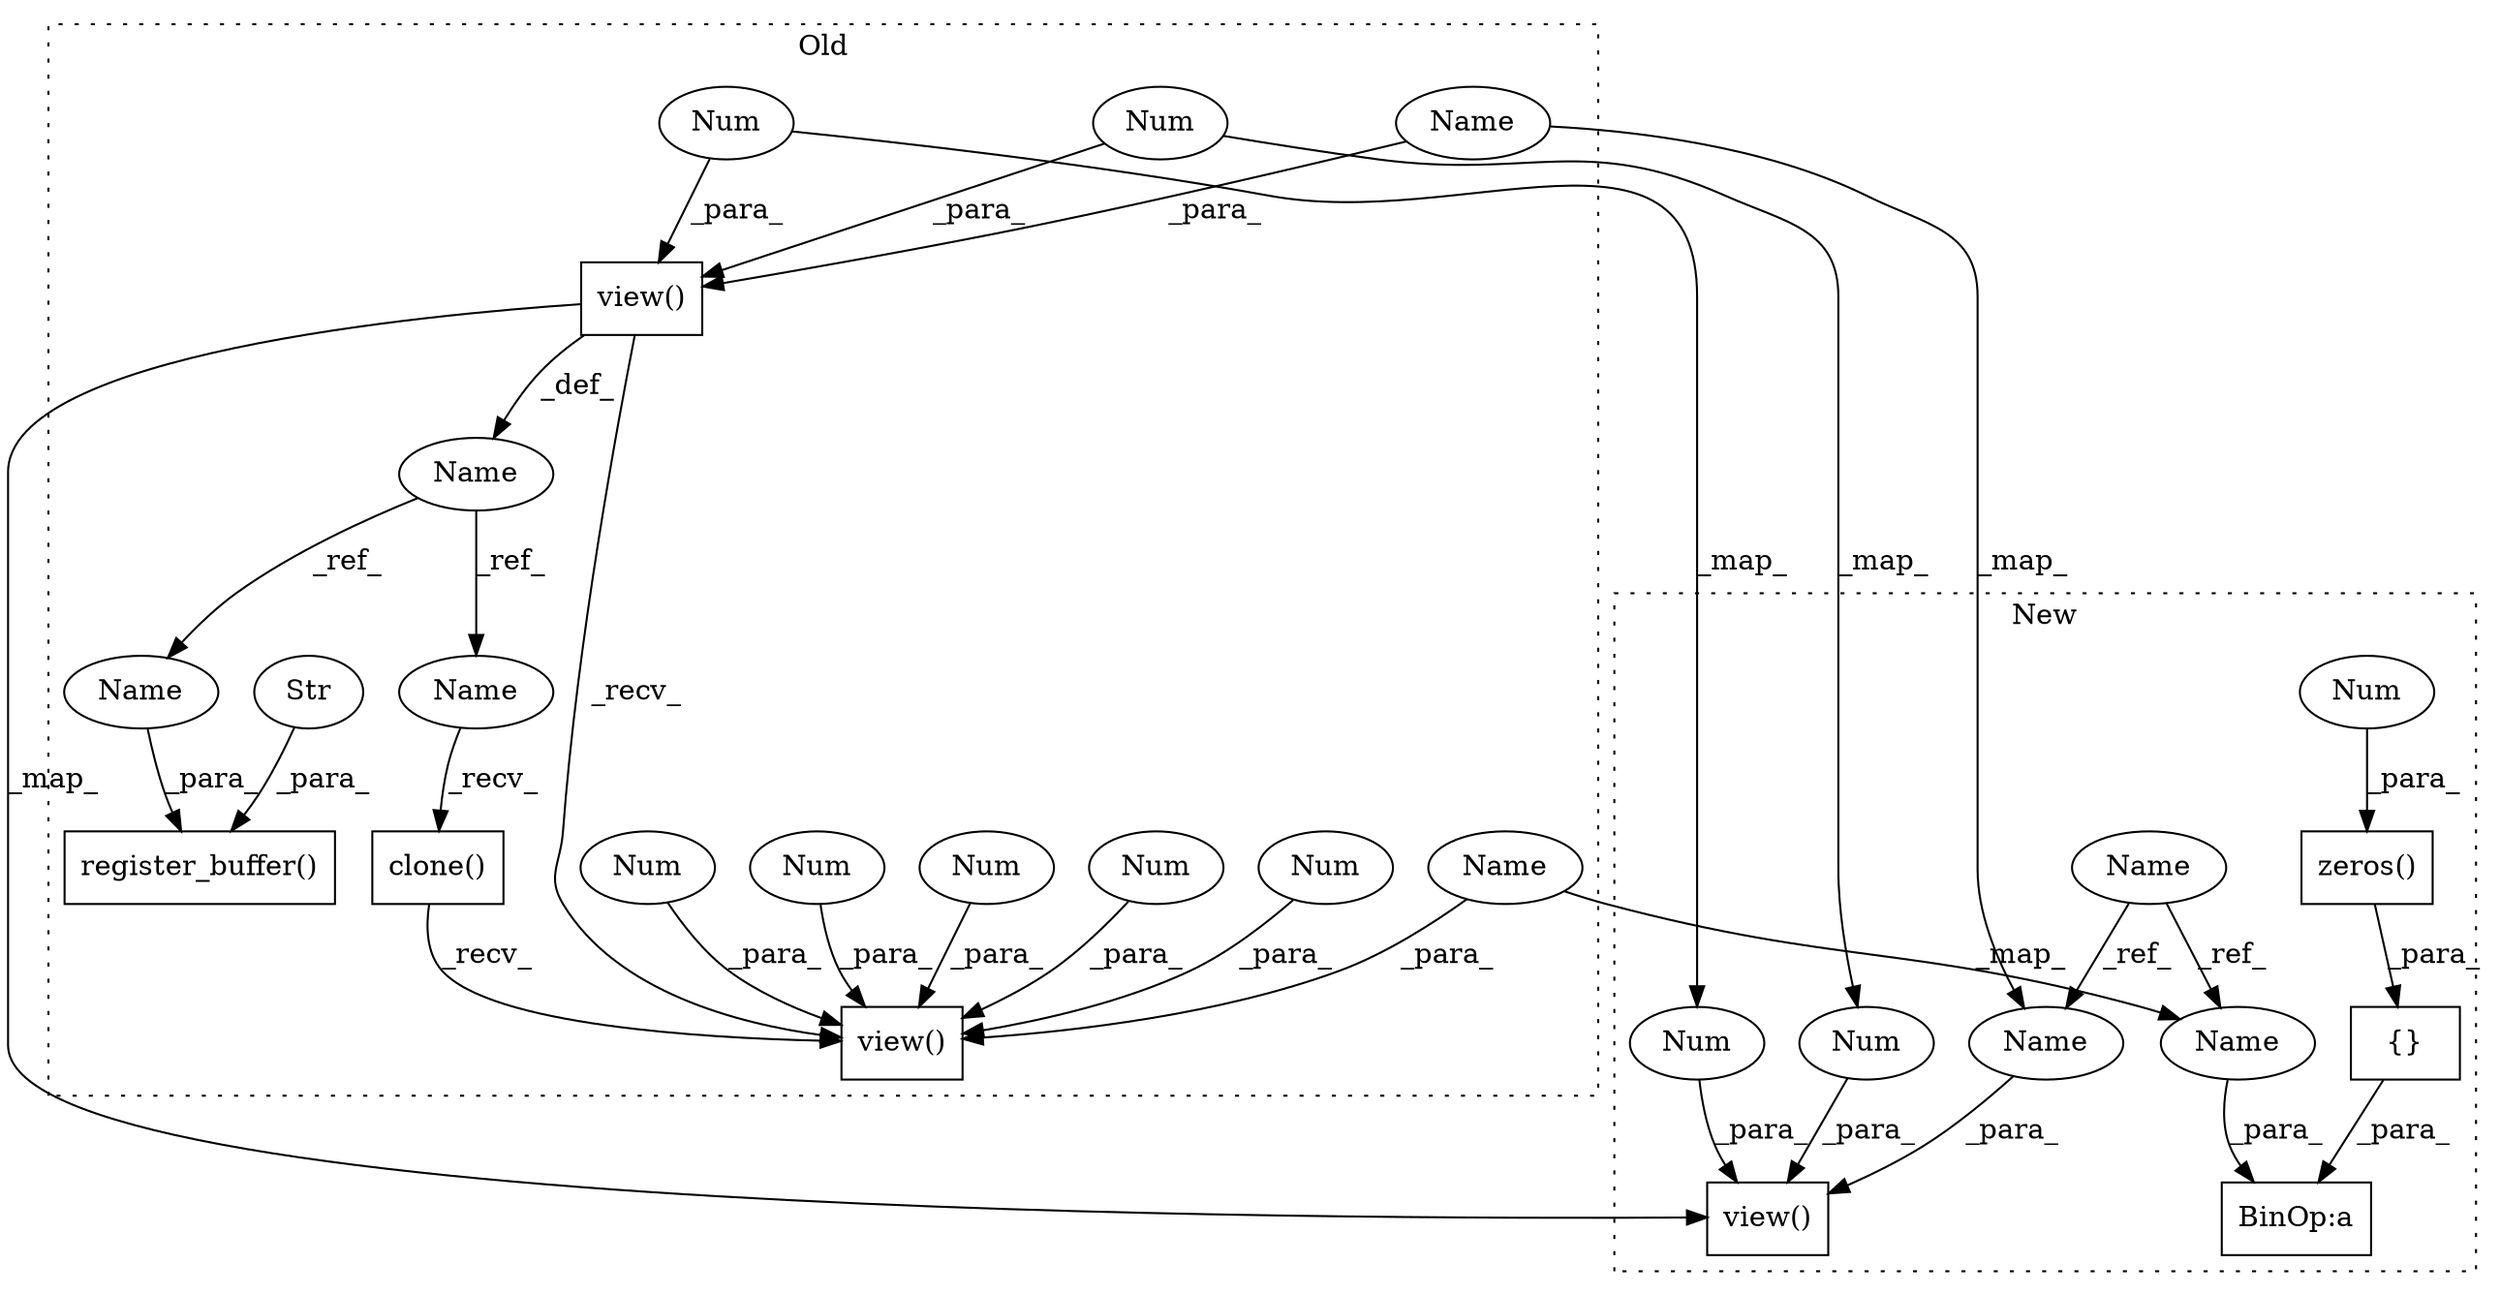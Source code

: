 digraph G {
subgraph cluster0 {
1 [label="register_buffer()" a="75" s="1507,1540" l="21,1" shape="box"];
3 [label="Str" a="66" s="1528" l="9" shape="ellipse"];
6 [label="Name" a="87" s="1444" l="1" shape="ellipse"];
7 [label="clone()" a="75" s="1604" l="9" shape="box"];
8 [label="view()" a="75" s="1604,1642" l="15,1" shape="box"];
11 [label="view()" a="75" s="1448,1497" l="35,1" shape="box"];
12 [label="Num" a="76" s="1492" l="2" shape="ellipse"];
14 [label="Num" a="76" s="1496" l="1" shape="ellipse"];
17 [label="Num" a="76" s="1638" l="1" shape="ellipse"];
18 [label="Num" a="76" s="1628" l="1" shape="ellipse"];
19 [label="Num" a="76" s="1631" l="2" shape="ellipse"];
20 [label="Num" a="76" s="1635" l="1" shape="ellipse"];
21 [label="Num" a="76" s="1641" l="1" shape="ellipse"];
22 [label="Name" a="87" s="1539" l="1" shape="ellipse"];
23 [label="Name" a="87" s="1604" l="1" shape="ellipse"];
26 [label="Name" a="87" s="1619" l="7" shape="ellipse"];
27 [label="Name" a="87" s="1483" l="7" shape="ellipse"];
label = "Old";
style="dotted";
}
subgraph cluster1 {
2 [label="{}" a="59" s="1463,1478" l="1,0" shape="box"];
4 [label="zeros()" a="75" s="1464,1477" l="12,1" shape="box"];
5 [label="BinOp:a" a="82" s="1479" l="3" shape="box"];
9 [label="Name" a="87" s="1263" l="7" shape="ellipse"];
10 [label="view()" a="75" s="1550,1599" l="35,1" shape="box"];
13 [label="Num" a="76" s="1594" l="2" shape="ellipse"];
15 [label="Num" a="76" s="1598" l="1" shape="ellipse"];
16 [label="Num" a="76" s="1476" l="1" shape="ellipse"];
24 [label="Name" a="87" s="1482" l="7" shape="ellipse"];
25 [label="Name" a="87" s="1585" l="7" shape="ellipse"];
label = "New";
style="dotted";
}
2 -> 5 [label="_para_"];
3 -> 1 [label="_para_"];
4 -> 2 [label="_para_"];
6 -> 22 [label="_ref_"];
6 -> 23 [label="_ref_"];
7 -> 8 [label="_recv_"];
9 -> 25 [label="_ref_"];
9 -> 24 [label="_ref_"];
11 -> 8 [label="_recv_"];
11 -> 6 [label="_def_"];
11 -> 10 [label="_map_"];
12 -> 11 [label="_para_"];
12 -> 13 [label="_map_"];
13 -> 10 [label="_para_"];
14 -> 11 [label="_para_"];
14 -> 15 [label="_map_"];
15 -> 10 [label="_para_"];
16 -> 4 [label="_para_"];
17 -> 8 [label="_para_"];
18 -> 8 [label="_para_"];
19 -> 8 [label="_para_"];
20 -> 8 [label="_para_"];
21 -> 8 [label="_para_"];
22 -> 1 [label="_para_"];
23 -> 7 [label="_recv_"];
24 -> 5 [label="_para_"];
25 -> 10 [label="_para_"];
26 -> 8 [label="_para_"];
26 -> 24 [label="_map_"];
27 -> 11 [label="_para_"];
27 -> 25 [label="_map_"];
}